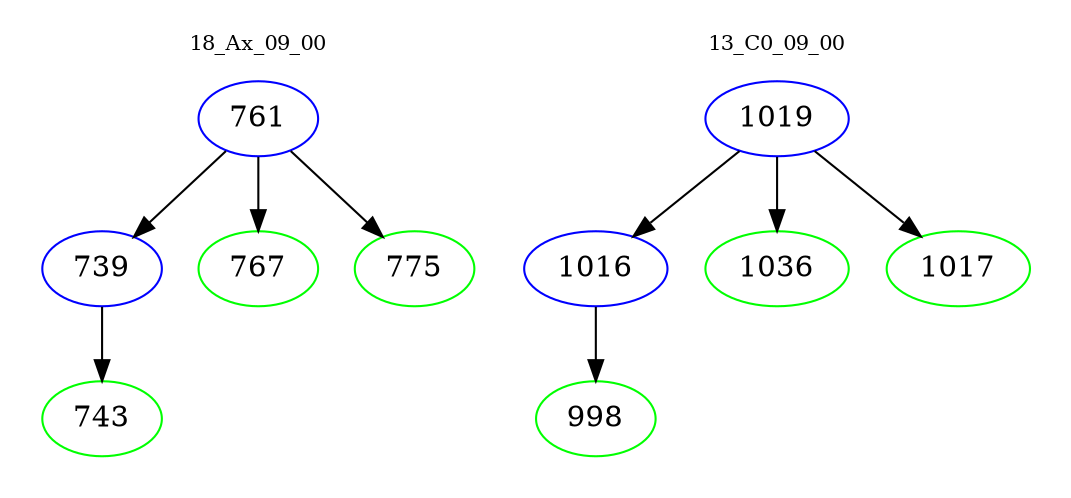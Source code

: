 digraph{
subgraph cluster_0 {
color = white
label = "18_Ax_09_00";
fontsize=10;
T0_761 [label="761", color="blue"]
T0_761 -> T0_739 [color="black"]
T0_739 [label="739", color="blue"]
T0_739 -> T0_743 [color="black"]
T0_743 [label="743", color="green"]
T0_761 -> T0_767 [color="black"]
T0_767 [label="767", color="green"]
T0_761 -> T0_775 [color="black"]
T0_775 [label="775", color="green"]
}
subgraph cluster_1 {
color = white
label = "13_C0_09_00";
fontsize=10;
T1_1019 [label="1019", color="blue"]
T1_1019 -> T1_1016 [color="black"]
T1_1016 [label="1016", color="blue"]
T1_1016 -> T1_998 [color="black"]
T1_998 [label="998", color="green"]
T1_1019 -> T1_1036 [color="black"]
T1_1036 [label="1036", color="green"]
T1_1019 -> T1_1017 [color="black"]
T1_1017 [label="1017", color="green"]
}
}
